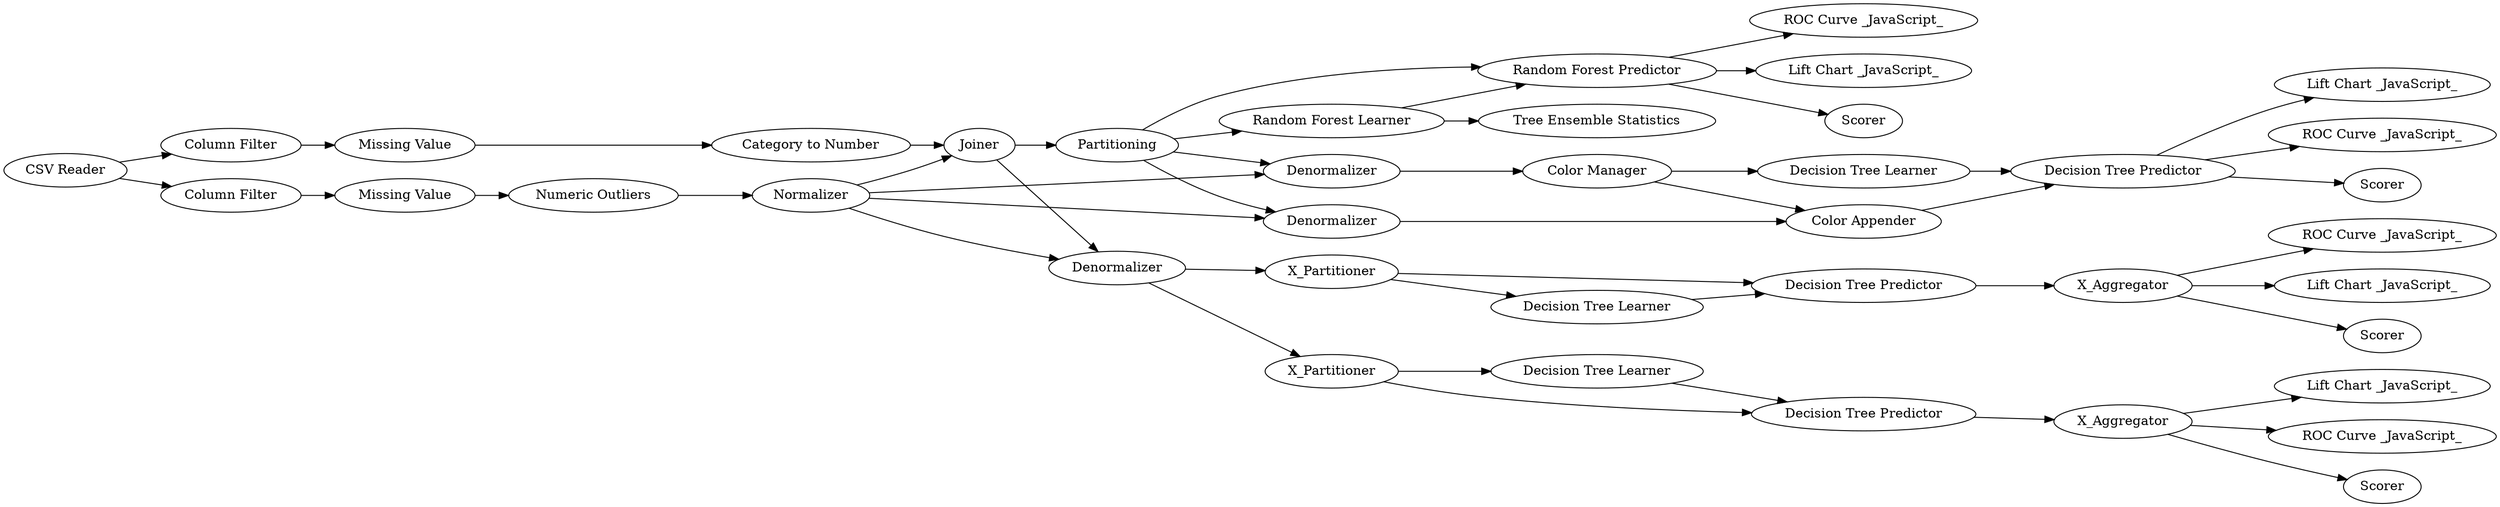 digraph {
	12 -> 26
	13 -> 15
	5 -> 8
	14 -> 16
	7 -> 25
	26 -> 14
	72 -> 79
	76 -> 86
	8 -> 9
	13 -> 14
	79 -> 82
	16 -> 66
	25 -> 72
	25 -> 12
	80 -> 85
	2 -> 4
	16 -> 65
	72 -> 67
	69 -> 70
	1 -> 2
	76 -> 87
	68 -> 73
	68 -> 74
	80 -> 84
	67 -> 70
	17 -> 13
	12 -> 75
	9 -> 25
	81 -> 82
	9 -> 17
	9 -> 72
	15 -> 16
	68 -> 71
	3 -> 5
	76 -> 78
	80 -> 83
	75 -> 77
	12 -> 17
	70 -> 68
	82 -> 80
	67 -> 69
	4 -> 7
	12 -> 76
	75 -> 76
	16 -> 19
	79 -> 81
	9 -> 26
	1 -> 3
	7 [label="Category to Number"]
	79 [label=X_Partitioner]
	9 [label=Normalizer]
	26 [label=Denormalizer]
	8 [label="Numeric Outliers"]
	74 [label="Lift Chart _JavaScript_"]
	17 [label=Denormalizer]
	3 [label="Column Filter"]
	19 [label=Scorer]
	78 [label=Scorer]
	84 [label="ROC Curve _JavaScript_"]
	15 [label="Decision Tree Learner"]
	25 [label=Joiner]
	75 [label="Random Forest Learner"]
	12 [label=Partitioning]
	86 [label="ROC Curve _JavaScript_"]
	16 [label="Decision Tree Predictor"]
	85 [label="Lift Chart _JavaScript_"]
	1 [label="CSV Reader"]
	68 [label=X_Aggregator]
	87 [label="Lift Chart _JavaScript_"]
	67 [label=X_Partitioner]
	72 [label=Denormalizer]
	4 [label="Missing Value"]
	76 [label="Random Forest Predictor"]
	77 [label="Tree Ensemble Statistics"]
	14 [label="Color Appender"]
	83 [label=Scorer]
	81 [label="Decision Tree Learner"]
	5 [label="Missing Value"]
	13 [label="Color Manager"]
	66 [label="Lift Chart _JavaScript_"]
	70 [label="Decision Tree Predictor"]
	82 [label="Decision Tree Predictor"]
	65 [label="ROC Curve _JavaScript_"]
	69 [label="Decision Tree Learner"]
	71 [label=Scorer]
	80 [label=X_Aggregator]
	73 [label="ROC Curve _JavaScript_"]
	2 [label="Column Filter"]
	rankdir=LR
}
